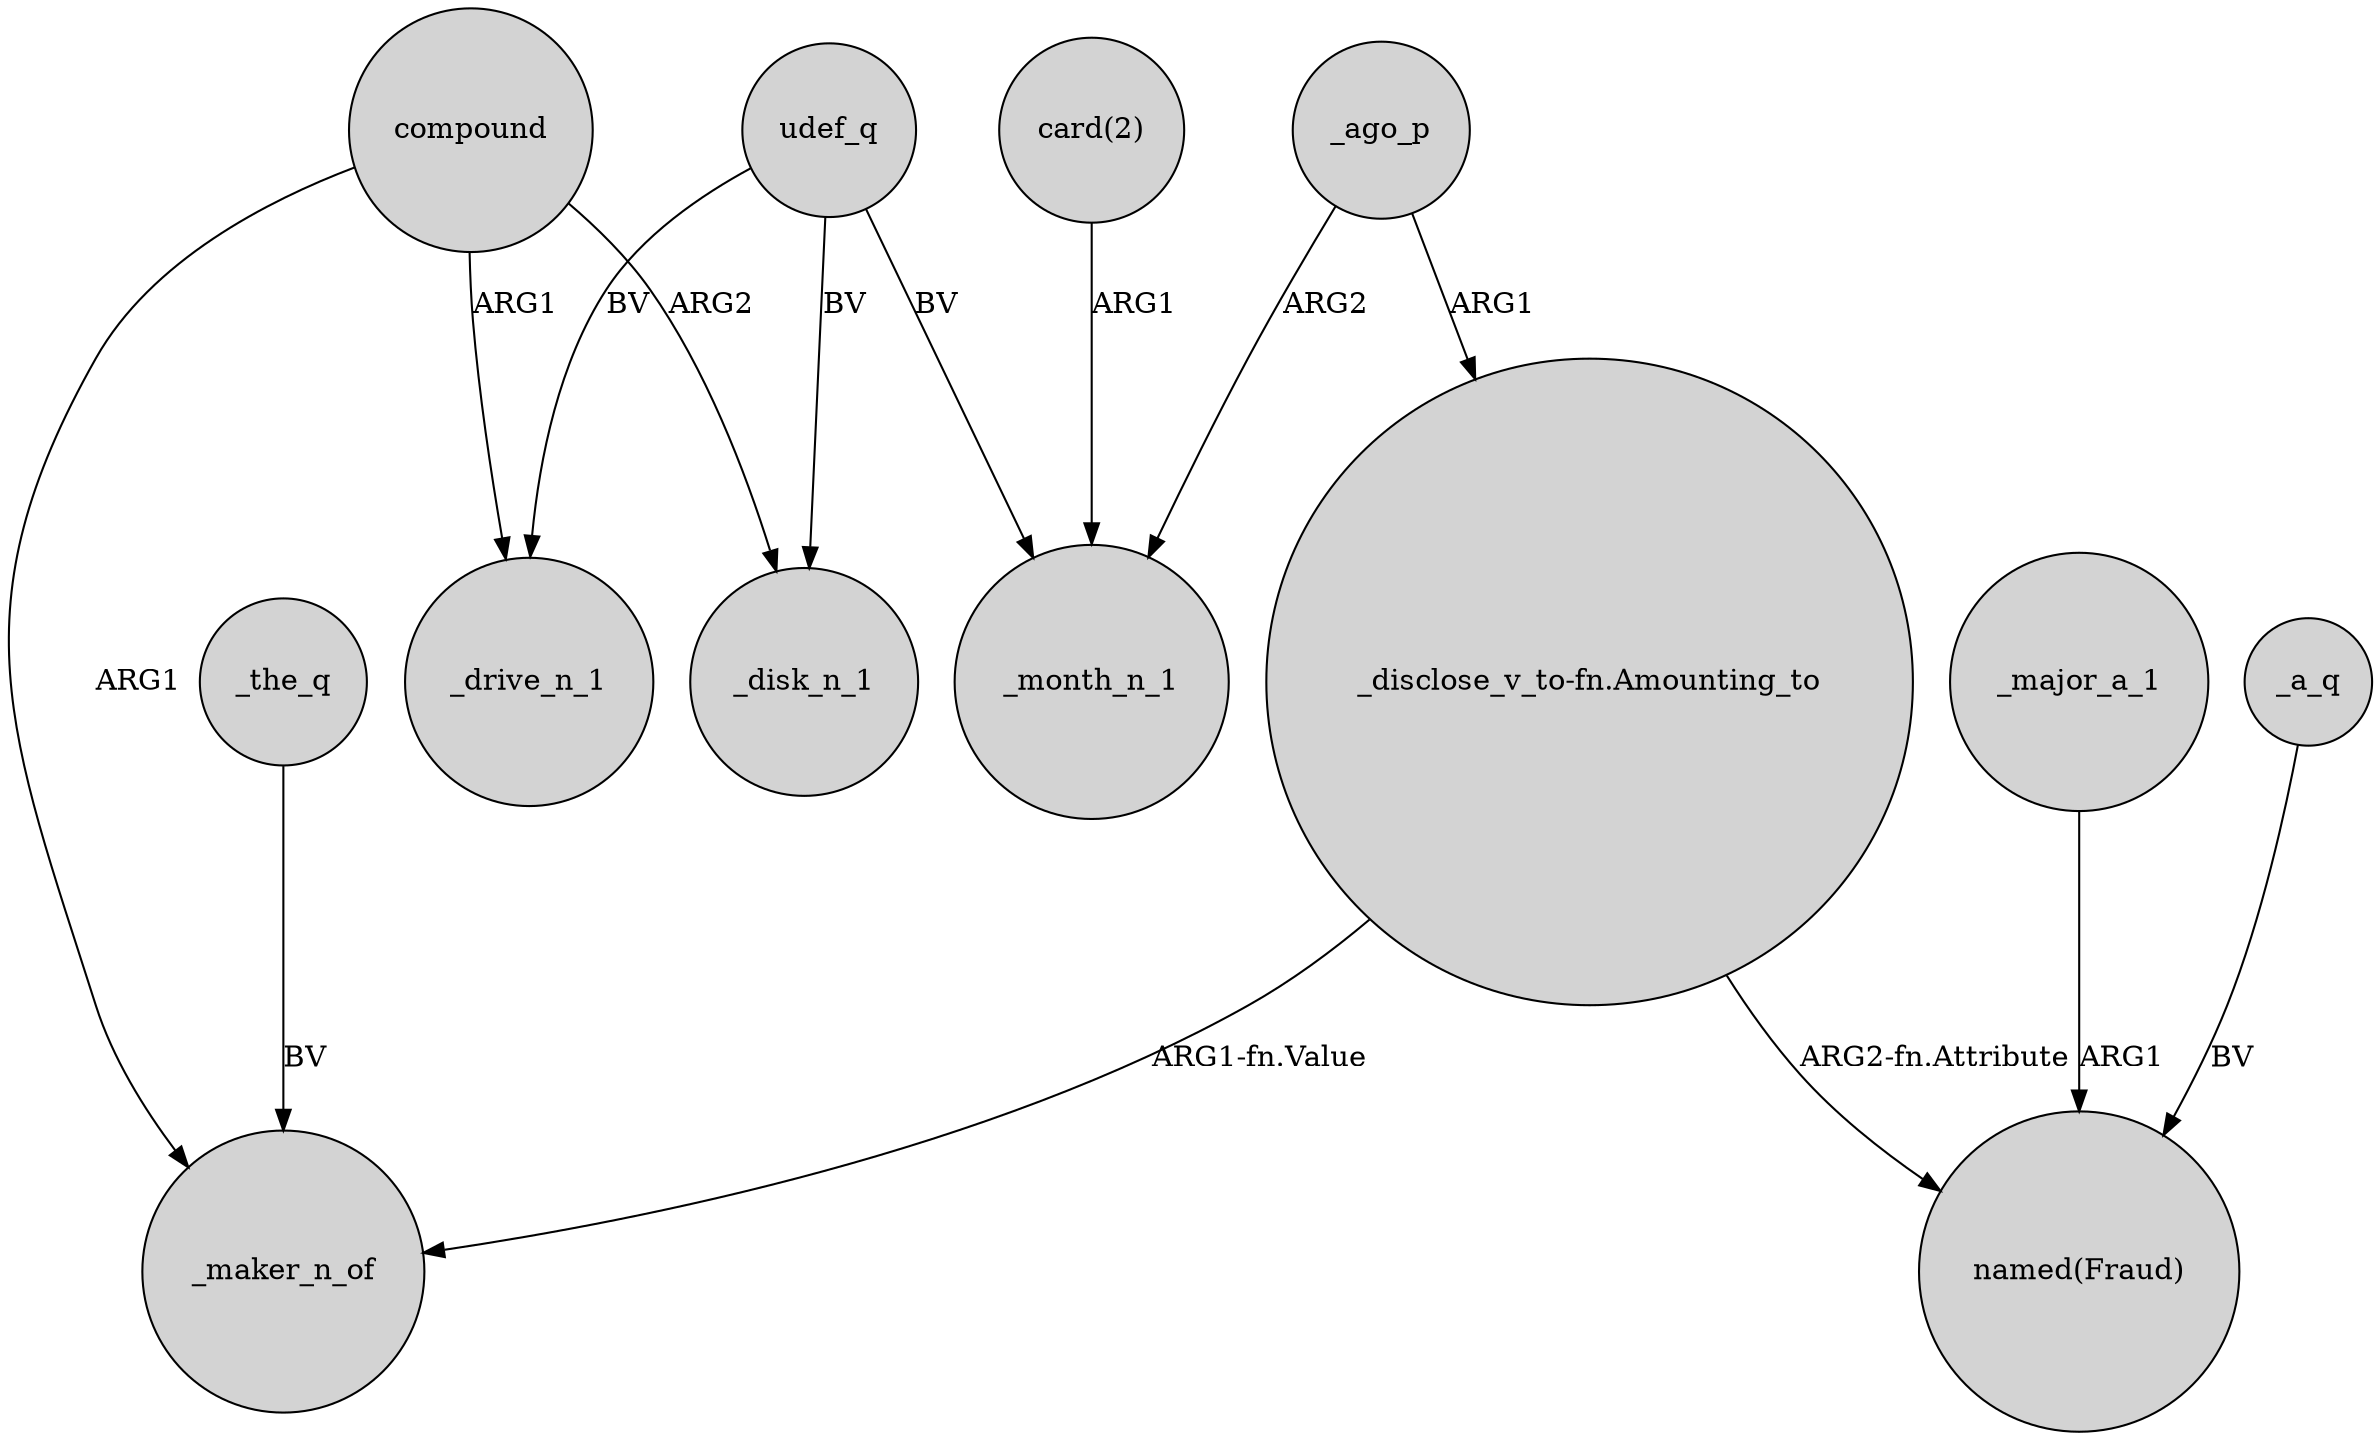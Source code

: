 digraph {
	node [shape=circle style=filled]
	udef_q -> _month_n_1 [label=BV]
	compound -> _maker_n_of [label=ARG1]
	"_disclose_v_to-fn.Amounting_to" -> "named(Fraud)" [label="ARG2-fn.Attribute"]
	_major_a_1 -> "named(Fraud)" [label=ARG1]
	udef_q -> _disk_n_1 [label=BV]
	_the_q -> _maker_n_of [label=BV]
	_a_q -> "named(Fraud)" [label=BV]
	udef_q -> _drive_n_1 [label=BV]
	"card(2)" -> _month_n_1 [label=ARG1]
	compound -> _drive_n_1 [label=ARG1]
	_ago_p -> "_disclose_v_to-fn.Amounting_to" [label=ARG1]
	"_disclose_v_to-fn.Amounting_to" -> _maker_n_of [label="ARG1-fn.Value"]
	_ago_p -> _month_n_1 [label=ARG2]
	compound -> _disk_n_1 [label=ARG2]
}
